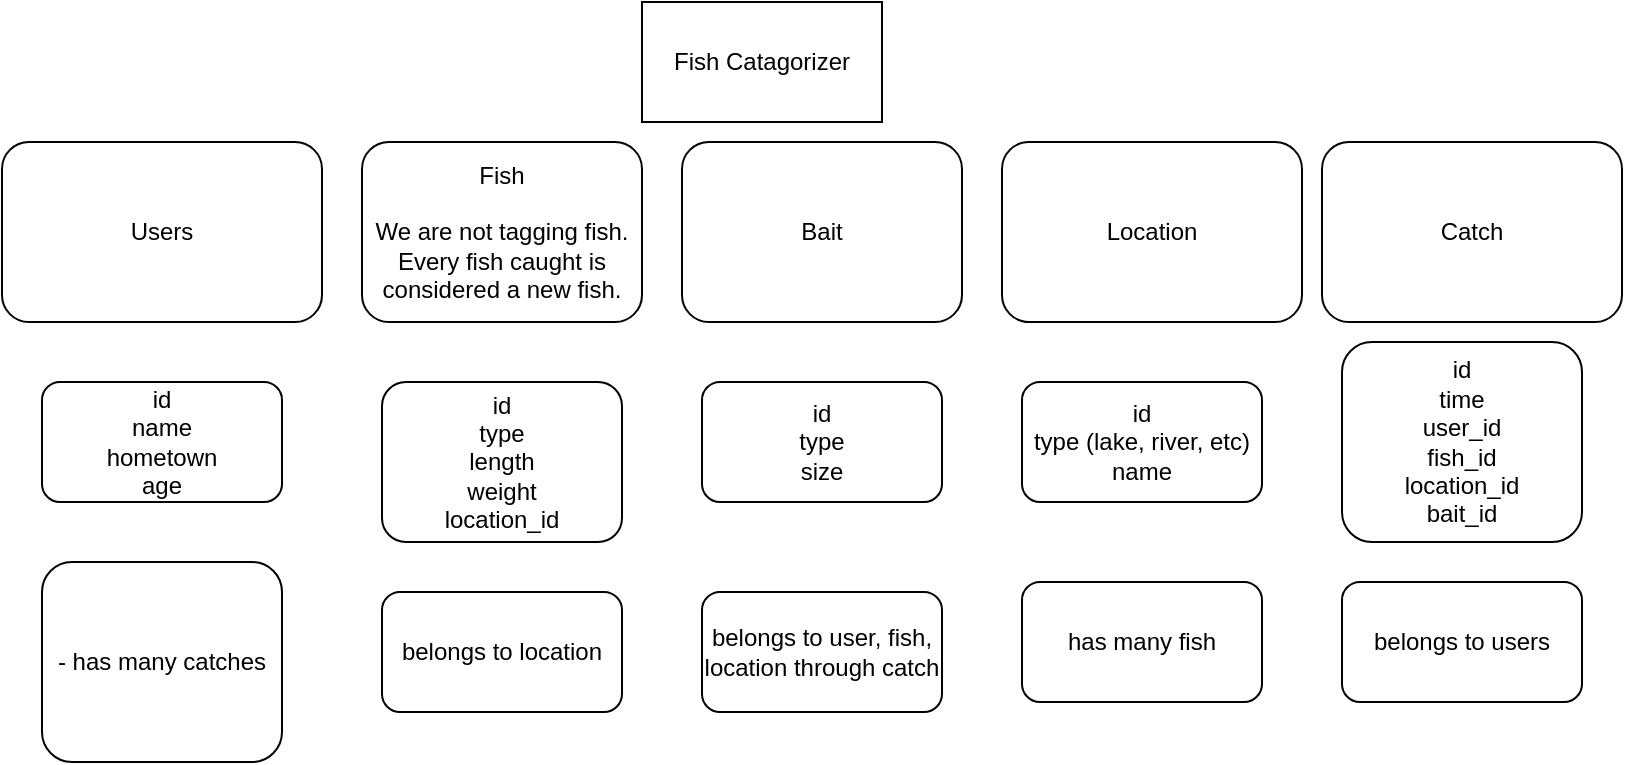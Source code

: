 <mxfile version="14.7.9" type="device"><diagram id="lgz4v8sYmB59KED7AU_I" name="Page-1"><mxGraphModel dx="946" dy="1632" grid="1" gridSize="10" guides="1" tooltips="1" connect="1" arrows="1" fold="1" page="1" pageScale="1" pageWidth="850" pageHeight="1100" math="0" shadow="0"><root><mxCell id="0"/><mxCell id="1" parent="0"/><mxCell id="5Me_7ZfGOBjiiZaF2lF3-1" value="Fish Catagorizer" style="rounded=0;whiteSpace=wrap;html=1;" vertex="1" parent="1"><mxGeometry x="360" y="-1090" width="120" height="60" as="geometry"/></mxCell><mxCell id="5Me_7ZfGOBjiiZaF2lF3-23" value="Users" style="rounded=1;whiteSpace=wrap;html=1;" vertex="1" parent="1"><mxGeometry x="40" y="-1020" width="160" height="90" as="geometry"/></mxCell><mxCell id="5Me_7ZfGOBjiiZaF2lF3-24" value="Fish&lt;br&gt;&lt;br&gt;We are not tagging fish. Every fish caught is considered a new fish." style="rounded=1;whiteSpace=wrap;html=1;" vertex="1" parent="1"><mxGeometry x="220" y="-1020" width="140" height="90" as="geometry"/></mxCell><mxCell id="5Me_7ZfGOBjiiZaF2lF3-26" value="Location" style="rounded=1;whiteSpace=wrap;html=1;" vertex="1" parent="1"><mxGeometry x="540" y="-1020" width="150" height="90" as="geometry"/></mxCell><mxCell id="5Me_7ZfGOBjiiZaF2lF3-27" value="Bait" style="rounded=1;whiteSpace=wrap;html=1;" vertex="1" parent="1"><mxGeometry x="380" y="-1020" width="140" height="90" as="geometry"/></mxCell><mxCell id="5Me_7ZfGOBjiiZaF2lF3-33" value="id&lt;br&gt;name&lt;br&gt;hometown&lt;br&gt;age" style="rounded=1;whiteSpace=wrap;html=1;" vertex="1" parent="1"><mxGeometry x="60" y="-900" width="120" height="60" as="geometry"/></mxCell><mxCell id="5Me_7ZfGOBjiiZaF2lF3-34" value="id&lt;br&gt;type&lt;br&gt;length&lt;br&gt;weight&lt;br&gt;location_id" style="rounded=1;whiteSpace=wrap;html=1;" vertex="1" parent="1"><mxGeometry x="230" y="-900" width="120" height="80" as="geometry"/></mxCell><mxCell id="5Me_7ZfGOBjiiZaF2lF3-35" value="id&lt;br&gt;type&lt;br&gt;size" style="rounded=1;whiteSpace=wrap;html=1;" vertex="1" parent="1"><mxGeometry x="390" y="-900" width="120" height="60" as="geometry"/></mxCell><mxCell id="5Me_7ZfGOBjiiZaF2lF3-36" value="id&lt;br&gt;type (lake, river, etc)&lt;br&gt;name" style="rounded=1;whiteSpace=wrap;html=1;" vertex="1" parent="1"><mxGeometry x="550" y="-900" width="120" height="60" as="geometry"/></mxCell><mxCell id="5Me_7ZfGOBjiiZaF2lF3-37" value="Catch" style="rounded=1;whiteSpace=wrap;html=1;" vertex="1" parent="1"><mxGeometry x="700" y="-1020" width="150" height="90" as="geometry"/></mxCell><mxCell id="5Me_7ZfGOBjiiZaF2lF3-38" value="id&lt;br&gt;time&lt;br&gt;user_id&lt;br&gt;fish_id&lt;br&gt;location_id&lt;br&gt;bait_id" style="rounded=1;whiteSpace=wrap;html=1;" vertex="1" parent="1"><mxGeometry x="710" y="-920" width="120" height="100" as="geometry"/></mxCell><mxCell id="5Me_7ZfGOBjiiZaF2lF3-39" value="- has many catches" style="rounded=1;whiteSpace=wrap;html=1;" vertex="1" parent="1"><mxGeometry x="60" y="-810" width="120" height="100" as="geometry"/></mxCell><mxCell id="5Me_7ZfGOBjiiZaF2lF3-40" value="has many fish" style="rounded=1;whiteSpace=wrap;html=1;" vertex="1" parent="1"><mxGeometry x="550" y="-800" width="120" height="60" as="geometry"/></mxCell><mxCell id="5Me_7ZfGOBjiiZaF2lF3-41" value="belongs to users" style="rounded=1;whiteSpace=wrap;html=1;" vertex="1" parent="1"><mxGeometry x="710" y="-800" width="120" height="60" as="geometry"/></mxCell><mxCell id="5Me_7ZfGOBjiiZaF2lF3-42" value="belongs to location" style="rounded=1;whiteSpace=wrap;html=1;" vertex="1" parent="1"><mxGeometry x="230" y="-795" width="120" height="60" as="geometry"/></mxCell><mxCell id="5Me_7ZfGOBjiiZaF2lF3-45" value="belongs to user, fish, location through catch" style="rounded=1;whiteSpace=wrap;html=1;" vertex="1" parent="1"><mxGeometry x="390" y="-795" width="120" height="60" as="geometry"/></mxCell></root></mxGraphModel></diagram></mxfile>